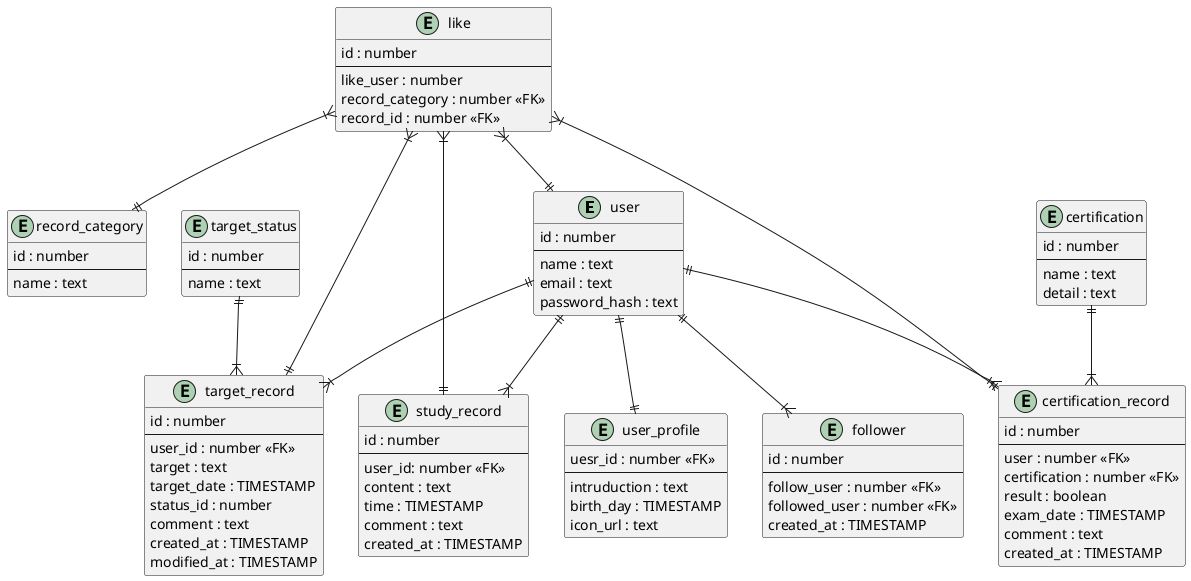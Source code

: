 @startuml

entity user {
    id : number 
    --
    name : text
    email : text
    password_hash : text
}

entity user_profile {
    uesr_id : number <<FK>>
    --
    intruduction : text
    birth_day : TIMESTAMP
    icon_url : text
}

entity follower {
    id : number
    --
    follow_user : number <<FK>>
    followed_user : number <<FK>>
    created_at : TIMESTAMP
}

entity record_category {
    id : number
    --
    name : text
}

entity certification {
    id : number
    --
    name : text
    detail : text
}

entity certification_record {
    id : number
    --
    user : number <<FK>>
    certification : number <<FK>>
    result : boolean
    exam_date : TIMESTAMP
    comment : text
    created_at : TIMESTAMP
}

entity target_status {
    id : number
    --
    name : text
}

entity target_record {
    id : number
    --
    user_id : number <<FK>>
    target : text
    target_date : TIMESTAMP
    status_id : number
    comment : text
    created_at : TIMESTAMP
    modified_at : TIMESTAMP
}

entity study_record {
    id : number 
    --
    user_id: number <<FK>>
    content : text
    time : TIMESTAMP
    comment : text
    created_at : TIMESTAMP
}

entity like {
    id : number
    --
    like_user : number
    record_category : number <<FK>>
    record_id : number <<FK>>
}

user ||--|| user_profile
user ||--|{ follower

certification ||--|{ certification_record

user ||--|{ certification_record
user ||--|{ target_record
user ||--|{ study_record

target_status ||--|{ target_record

like }|--|| certification_record
like }|--|| target_record
like }|--|| study_record
like }|--|| record_category
like }|--|| user

@enduml
